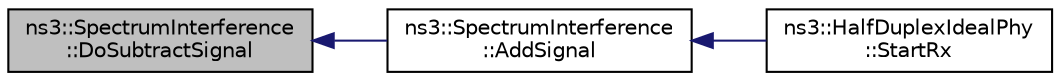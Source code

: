 digraph "ns3::SpectrumInterference::DoSubtractSignal"
{
  edge [fontname="Helvetica",fontsize="10",labelfontname="Helvetica",labelfontsize="10"];
  node [fontname="Helvetica",fontsize="10",shape=record];
  rankdir="LR";
  Node1 [label="ns3::SpectrumInterference\l::DoSubtractSignal",height=0.2,width=0.4,color="black", fillcolor="grey75", style="filled", fontcolor="black"];
  Node1 -> Node2 [dir="back",color="midnightblue",fontsize="10",style="solid"];
  Node2 [label="ns3::SpectrumInterference\l::AddSignal",height=0.2,width=0.4,color="black", fillcolor="white", style="filled",URL="$d8/d6f/classns3_1_1SpectrumInterference.html#afa383d6ec1a4b78ce3256da6b959c986"];
  Node2 -> Node3 [dir="back",color="midnightblue",fontsize="10",style="solid"];
  Node3 [label="ns3::HalfDuplexIdealPhy\l::StartRx",height=0.2,width=0.4,color="black", fillcolor="white", style="filled",URL="$d9/d5b/classns3_1_1HalfDuplexIdealPhy.html#aa2d9a411ba82c4bbd77a2e5a0bc2657f"];
}
